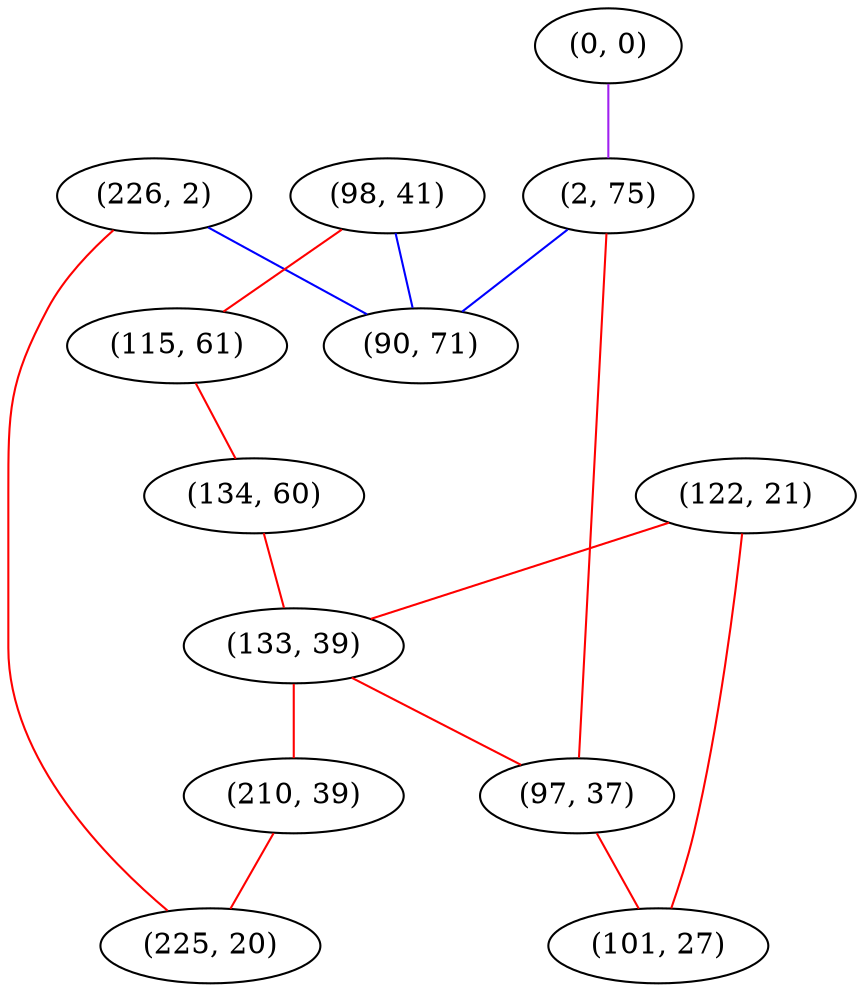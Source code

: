 graph "" {
"(122, 21)";
"(0, 0)";
"(226, 2)";
"(98, 41)";
"(115, 61)";
"(134, 60)";
"(133, 39)";
"(2, 75)";
"(210, 39)";
"(97, 37)";
"(101, 27)";
"(90, 71)";
"(225, 20)";
"(122, 21)" -- "(133, 39)"  [color=red, key=0, weight=1];
"(122, 21)" -- "(101, 27)"  [color=red, key=0, weight=1];
"(0, 0)" -- "(2, 75)"  [color=purple, key=0, weight=4];
"(226, 2)" -- "(90, 71)"  [color=blue, key=0, weight=3];
"(226, 2)" -- "(225, 20)"  [color=red, key=0, weight=1];
"(98, 41)" -- "(90, 71)"  [color=blue, key=0, weight=3];
"(98, 41)" -- "(115, 61)"  [color=red, key=0, weight=1];
"(115, 61)" -- "(134, 60)"  [color=red, key=0, weight=1];
"(134, 60)" -- "(133, 39)"  [color=red, key=0, weight=1];
"(133, 39)" -- "(210, 39)"  [color=red, key=0, weight=1];
"(133, 39)" -- "(97, 37)"  [color=red, key=0, weight=1];
"(2, 75)" -- "(90, 71)"  [color=blue, key=0, weight=3];
"(2, 75)" -- "(97, 37)"  [color=red, key=0, weight=1];
"(210, 39)" -- "(225, 20)"  [color=red, key=0, weight=1];
"(97, 37)" -- "(101, 27)"  [color=red, key=0, weight=1];
}
